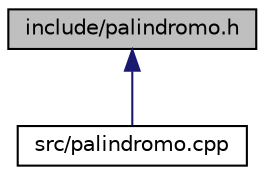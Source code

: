 digraph "include/palindromo.h"
{
  edge [fontname="Helvetica",fontsize="10",labelfontname="Helvetica",labelfontsize="10"];
  node [fontname="Helvetica",fontsize="10",shape=record];
  Node1 [label="include/palindromo.h",height=0.2,width=0.4,color="black", fillcolor="grey75", style="filled", fontcolor="black"];
  Node1 -> Node2 [dir="back",color="midnightblue",fontsize="10",style="solid",fontname="Helvetica"];
  Node2 [label="src/palindromo.cpp",height=0.2,width=0.4,color="black", fillcolor="white", style="filled",URL="$palindromo_8cpp.html",tooltip="Métodos de funcinalidades da classe palindromo. "];
}
